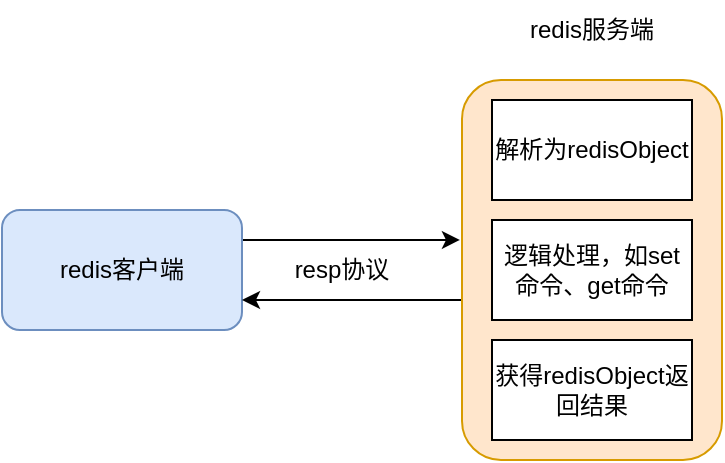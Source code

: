 <mxfile version="26.0.7">
  <diagram name="第 1 页" id="mD-z9uaeW9N1P3C1reOw">
    <mxGraphModel dx="1026" dy="650" grid="1" gridSize="10" guides="1" tooltips="1" connect="1" arrows="1" fold="1" page="1" pageScale="1" pageWidth="827" pageHeight="1169" math="0" shadow="0">
      <root>
        <mxCell id="0" />
        <mxCell id="1" parent="0" />
        <mxCell id="_eS0KNGwUIOyez10mfw8-9" style="edgeStyle=orthogonalEdgeStyle;rounded=0;orthogonalLoop=1;jettySize=auto;html=1;entryX=-0.008;entryY=0.421;entryDx=0;entryDy=0;entryPerimeter=0;" edge="1" parent="1" source="_eS0KNGwUIOyez10mfw8-1" target="_eS0KNGwUIOyez10mfw8-2">
          <mxGeometry relative="1" as="geometry">
            <Array as="points">
              <mxPoint x="340" y="290" />
              <mxPoint x="340" y="290" />
            </Array>
          </mxGeometry>
        </mxCell>
        <mxCell id="_eS0KNGwUIOyez10mfw8-1" value="redis客户端" style="rounded=1;whiteSpace=wrap;html=1;fillColor=#dae8fc;strokeColor=#6c8ebf;" vertex="1" parent="1">
          <mxGeometry x="200" y="275" width="120" height="60" as="geometry" />
        </mxCell>
        <mxCell id="_eS0KNGwUIOyez10mfw8-10" style="edgeStyle=orthogonalEdgeStyle;rounded=0;orthogonalLoop=1;jettySize=auto;html=1;" edge="1" parent="1" source="_eS0KNGwUIOyez10mfw8-2">
          <mxGeometry relative="1" as="geometry">
            <mxPoint x="320" y="320" as="targetPoint" />
            <Array as="points">
              <mxPoint x="320" y="320" />
            </Array>
          </mxGeometry>
        </mxCell>
        <mxCell id="_eS0KNGwUIOyez10mfw8-2" value="" style="rounded=1;whiteSpace=wrap;html=1;fillColor=#ffe6cc;strokeColor=#d79b00;" vertex="1" parent="1">
          <mxGeometry x="430" y="210" width="130" height="190" as="geometry" />
        </mxCell>
        <mxCell id="_eS0KNGwUIOyez10mfw8-3" value="redis服务端" style="text;html=1;align=center;verticalAlign=middle;whiteSpace=wrap;rounded=0;" vertex="1" parent="1">
          <mxGeometry x="455" y="170" width="80" height="30" as="geometry" />
        </mxCell>
        <mxCell id="_eS0KNGwUIOyez10mfw8-4" value="解析为redisObject" style="rounded=0;whiteSpace=wrap;html=1;" vertex="1" parent="1">
          <mxGeometry x="445" y="220" width="100" height="50" as="geometry" />
        </mxCell>
        <mxCell id="_eS0KNGwUIOyez10mfw8-6" value="resp协议" style="text;html=1;align=center;verticalAlign=middle;whiteSpace=wrap;rounded=0;" vertex="1" parent="1">
          <mxGeometry x="340" y="290" width="60" height="30" as="geometry" />
        </mxCell>
        <mxCell id="_eS0KNGwUIOyez10mfw8-7" value="逻辑处理，如set命令、get命令" style="rounded=0;whiteSpace=wrap;html=1;" vertex="1" parent="1">
          <mxGeometry x="445" y="280" width="100" height="50" as="geometry" />
        </mxCell>
        <mxCell id="_eS0KNGwUIOyez10mfw8-8" value="获得redisObject返回结果" style="rounded=0;whiteSpace=wrap;html=1;" vertex="1" parent="1">
          <mxGeometry x="445" y="340" width="100" height="50" as="geometry" />
        </mxCell>
      </root>
    </mxGraphModel>
  </diagram>
</mxfile>
